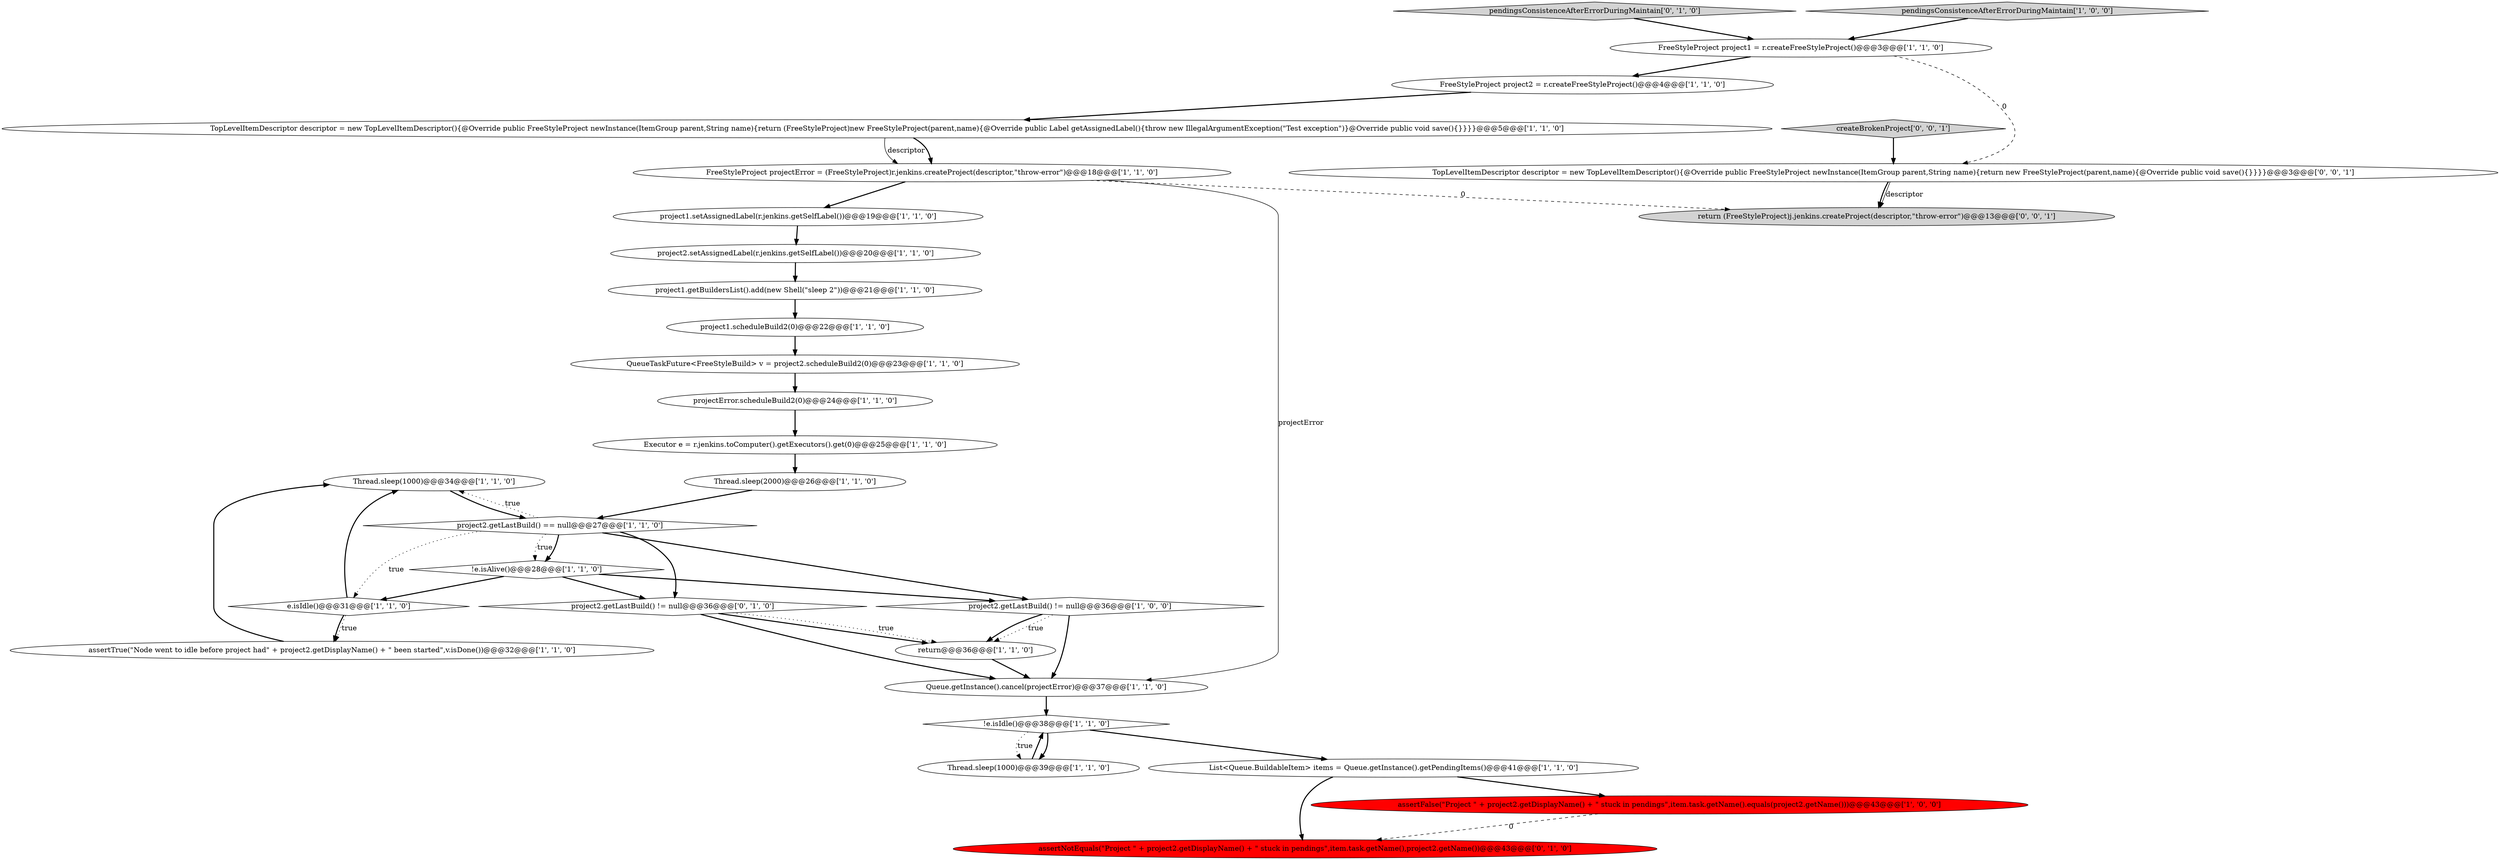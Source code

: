 digraph {
23 [style = filled, label = "Thread.sleep(1000)@@@34@@@['1', '1', '0']", fillcolor = white, shape = ellipse image = "AAA0AAABBB1BBB"];
18 [style = filled, label = "List<Queue.BuildableItem> items = Queue.getInstance().getPendingItems()@@@41@@@['1', '1', '0']", fillcolor = white, shape = ellipse image = "AAA0AAABBB1BBB"];
30 [style = filled, label = "createBrokenProject['0', '0', '1']", fillcolor = lightgray, shape = diamond image = "AAA0AAABBB3BBB"];
3 [style = filled, label = "QueueTaskFuture<FreeStyleBuild> v = project2.scheduleBuild2(0)@@@23@@@['1', '1', '0']", fillcolor = white, shape = ellipse image = "AAA0AAABBB1BBB"];
0 [style = filled, label = "!e.isAlive()@@@28@@@['1', '1', '0']", fillcolor = white, shape = diamond image = "AAA0AAABBB1BBB"];
19 [style = filled, label = "assertFalse(\"Project \" + project2.getDisplayName() + \" stuck in pendings\",item.task.getName().equals(project2.getName()))@@@43@@@['1', '0', '0']", fillcolor = red, shape = ellipse image = "AAA1AAABBB1BBB"];
12 [style = filled, label = "Thread.sleep(2000)@@@26@@@['1', '1', '0']", fillcolor = white, shape = ellipse image = "AAA0AAABBB1BBB"];
6 [style = filled, label = "project1.setAssignedLabel(r.jenkins.getSelfLabel())@@@19@@@['1', '1', '0']", fillcolor = white, shape = ellipse image = "AAA0AAABBB1BBB"];
8 [style = filled, label = "assertTrue(\"Node went to idle before project had\" + project2.getDisplayName() + \" been started\",v.isDone())@@@32@@@['1', '1', '0']", fillcolor = white, shape = ellipse image = "AAA0AAABBB1BBB"];
26 [style = filled, label = "assertNotEquals(\"Project \" + project2.getDisplayName() + \" stuck in pendings\",item.task.getName(),project2.getName())@@@43@@@['0', '1', '0']", fillcolor = red, shape = ellipse image = "AAA1AAABBB2BBB"];
7 [style = filled, label = "projectError.scheduleBuild2(0)@@@24@@@['1', '1', '0']", fillcolor = white, shape = ellipse image = "AAA0AAABBB1BBB"];
17 [style = filled, label = "project2.getLastBuild() == null@@@27@@@['1', '1', '0']", fillcolor = white, shape = diamond image = "AAA0AAABBB1BBB"];
10 [style = filled, label = "e.isIdle()@@@31@@@['1', '1', '0']", fillcolor = white, shape = diamond image = "AAA0AAABBB1BBB"];
13 [style = filled, label = "FreeStyleProject projectError = (FreeStyleProject)r.jenkins.createProject(descriptor,\"throw-error\")@@@18@@@['1', '1', '0']", fillcolor = white, shape = ellipse image = "AAA0AAABBB1BBB"];
11 [style = filled, label = "project1.scheduleBuild2(0)@@@22@@@['1', '1', '0']", fillcolor = white, shape = ellipse image = "AAA0AAABBB1BBB"];
27 [style = filled, label = "pendingsConsistenceAfterErrorDuringMaintain['0', '1', '0']", fillcolor = lightgray, shape = diamond image = "AAA0AAABBB2BBB"];
21 [style = filled, label = "project1.getBuildersList().add(new Shell(\"sleep 2\"))@@@21@@@['1', '1', '0']", fillcolor = white, shape = ellipse image = "AAA0AAABBB1BBB"];
16 [style = filled, label = "Executor e = r.jenkins.toComputer().getExecutors().get(0)@@@25@@@['1', '1', '0']", fillcolor = white, shape = ellipse image = "AAA0AAABBB1BBB"];
14 [style = filled, label = "project2.setAssignedLabel(r.jenkins.getSelfLabel())@@@20@@@['1', '1', '0']", fillcolor = white, shape = ellipse image = "AAA0AAABBB1BBB"];
22 [style = filled, label = "return@@@36@@@['1', '1', '0']", fillcolor = white, shape = ellipse image = "AAA0AAABBB1BBB"];
2 [style = filled, label = "Thread.sleep(1000)@@@39@@@['1', '1', '0']", fillcolor = white, shape = ellipse image = "AAA0AAABBB1BBB"];
24 [style = filled, label = "TopLevelItemDescriptor descriptor = new TopLevelItemDescriptor(){@Override public FreeStyleProject newInstance(ItemGroup parent,String name){return (FreeStyleProject)new FreeStyleProject(parent,name){@Override public Label getAssignedLabel(){throw new IllegalArgumentException(\"Test exception\")}@Override public void save(){}}}}@@@5@@@['1', '1', '0']", fillcolor = white, shape = ellipse image = "AAA0AAABBB1BBB"];
29 [style = filled, label = "return (FreeStyleProject)j.jenkins.createProject(descriptor,\"throw-error\")@@@13@@@['0', '0', '1']", fillcolor = lightgray, shape = ellipse image = "AAA0AAABBB3BBB"];
4 [style = filled, label = "FreeStyleProject project1 = r.createFreeStyleProject()@@@3@@@['1', '1', '0']", fillcolor = white, shape = ellipse image = "AAA0AAABBB1BBB"];
15 [style = filled, label = "!e.isIdle()@@@38@@@['1', '1', '0']", fillcolor = white, shape = diamond image = "AAA0AAABBB1BBB"];
1 [style = filled, label = "FreeStyleProject project2 = r.createFreeStyleProject()@@@4@@@['1', '1', '0']", fillcolor = white, shape = ellipse image = "AAA0AAABBB1BBB"];
25 [style = filled, label = "project2.getLastBuild() != null@@@36@@@['0', '1', '0']", fillcolor = white, shape = diamond image = "AAA0AAABBB2BBB"];
28 [style = filled, label = "TopLevelItemDescriptor descriptor = new TopLevelItemDescriptor(){@Override public FreeStyleProject newInstance(ItemGroup parent,String name){return new FreeStyleProject(parent,name){@Override public void save(){}}}}@@@3@@@['0', '0', '1']", fillcolor = white, shape = ellipse image = "AAA0AAABBB3BBB"];
20 [style = filled, label = "Queue.getInstance().cancel(projectError)@@@37@@@['1', '1', '0']", fillcolor = white, shape = ellipse image = "AAA0AAABBB1BBB"];
5 [style = filled, label = "project2.getLastBuild() != null@@@36@@@['1', '0', '0']", fillcolor = white, shape = diamond image = "AAA0AAABBB1BBB"];
9 [style = filled, label = "pendingsConsistenceAfterErrorDuringMaintain['1', '0', '0']", fillcolor = lightgray, shape = diamond image = "AAA0AAABBB1BBB"];
28->29 [style = bold, label=""];
17->25 [style = bold, label=""];
10->8 [style = dotted, label="true"];
17->5 [style = bold, label=""];
15->2 [style = bold, label=""];
17->0 [style = dotted, label="true"];
8->23 [style = bold, label=""];
25->22 [style = bold, label=""];
5->20 [style = bold, label=""];
13->29 [style = dashed, label="0"];
15->2 [style = dotted, label="true"];
9->4 [style = bold, label=""];
12->17 [style = bold, label=""];
18->26 [style = bold, label=""];
28->29 [style = solid, label="descriptor"];
18->19 [style = bold, label=""];
15->18 [style = bold, label=""];
17->23 [style = dotted, label="true"];
4->28 [style = dashed, label="0"];
6->14 [style = bold, label=""];
24->13 [style = solid, label="descriptor"];
27->4 [style = bold, label=""];
25->20 [style = bold, label=""];
0->10 [style = bold, label=""];
17->10 [style = dotted, label="true"];
17->0 [style = bold, label=""];
30->28 [style = bold, label=""];
19->26 [style = dashed, label="0"];
10->8 [style = bold, label=""];
22->20 [style = bold, label=""];
21->11 [style = bold, label=""];
11->3 [style = bold, label=""];
3->7 [style = bold, label=""];
10->23 [style = bold, label=""];
1->24 [style = bold, label=""];
0->25 [style = bold, label=""];
13->20 [style = solid, label="projectError"];
5->22 [style = dotted, label="true"];
7->16 [style = bold, label=""];
2->15 [style = bold, label=""];
25->22 [style = dotted, label="true"];
23->17 [style = bold, label=""];
4->1 [style = bold, label=""];
13->6 [style = bold, label=""];
5->22 [style = bold, label=""];
20->15 [style = bold, label=""];
16->12 [style = bold, label=""];
14->21 [style = bold, label=""];
0->5 [style = bold, label=""];
24->13 [style = bold, label=""];
}

